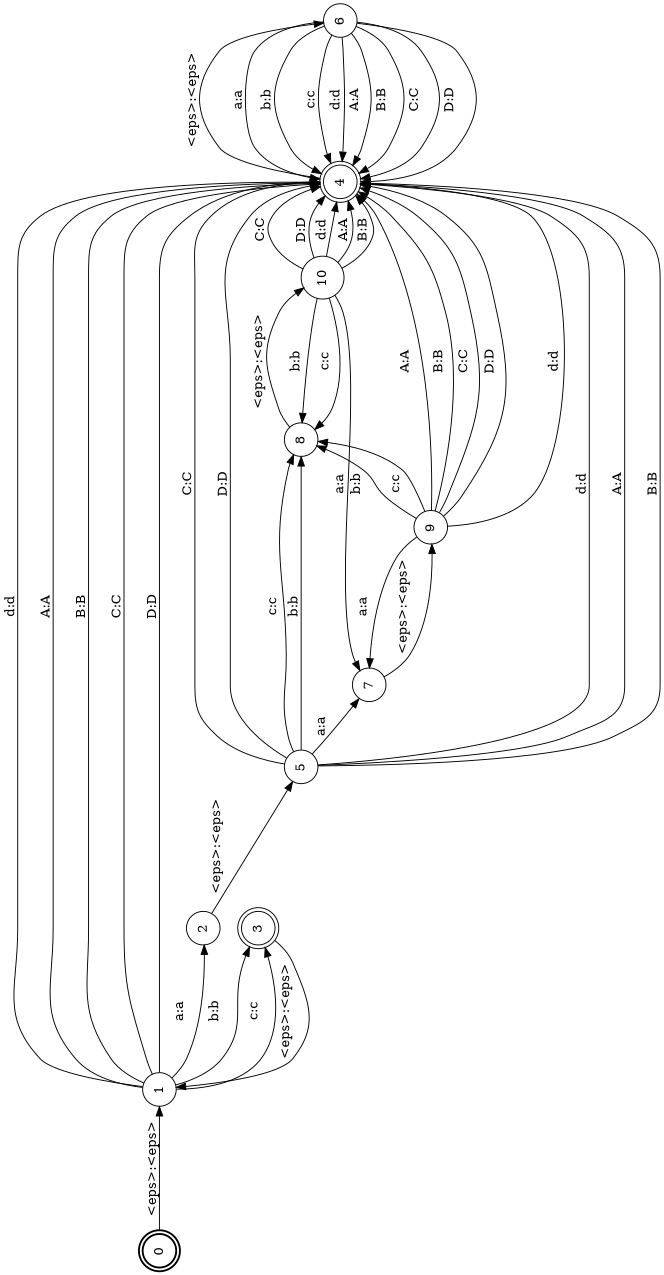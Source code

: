 digraph FST {
rankdir = LR;
size = "8.5,11";
label = "";
center = 1;
orientation = Landscape;
ranksep = "0.4";
nodesep = "0.25";
0 [label = "0", shape = doublecircle, style = bold, fontsize = 14]
	0 -> 1 [label = "<eps>:<eps>", fontsize = 14];
1 [label = "1", shape = circle, style = solid, fontsize = 14]
	1 -> 2 [label = "a:a", fontsize = 14];
	1 -> 3 [label = "b:b", fontsize = 14];
	1 -> 3 [label = "c:c", fontsize = 14];
	1 -> 4 [label = "d:d", fontsize = 14];
	1 -> 4 [label = "A:A", fontsize = 14];
	1 -> 4 [label = "B:B", fontsize = 14];
	1 -> 4 [label = "C:C", fontsize = 14];
	1 -> 4 [label = "D:D", fontsize = 14];
2 [label = "2", shape = circle, style = solid, fontsize = 14]
	2 -> 5 [label = "<eps>:<eps>", fontsize = 14];
3 [label = "3", shape = doublecircle, style = solid, fontsize = 14]
	3 -> 1 [label = "<eps>:<eps>", fontsize = 14];
4 [label = "4", shape = doublecircle, style = solid, fontsize = 14]
	4 -> 6 [label = "<eps>:<eps>", fontsize = 14];
5 [label = "5", shape = circle, style = solid, fontsize = 14]
	5 -> 7 [label = "a:a", fontsize = 14];
	5 -> 8 [label = "b:b", fontsize = 14];
	5 -> 8 [label = "c:c", fontsize = 14];
	5 -> 4 [label = "d:d", fontsize = 14];
	5 -> 4 [label = "A:A", fontsize = 14];
	5 -> 4 [label = "B:B", fontsize = 14];
	5 -> 4 [label = "C:C", fontsize = 14];
	5 -> 4 [label = "D:D", fontsize = 14];
6 [label = "6", shape = circle, style = solid, fontsize = 14]
	6 -> 4 [label = "a:a", fontsize = 14];
	6 -> 4 [label = "b:b", fontsize = 14];
	6 -> 4 [label = "c:c", fontsize = 14];
	6 -> 4 [label = "d:d", fontsize = 14];
	6 -> 4 [label = "A:A", fontsize = 14];
	6 -> 4 [label = "B:B", fontsize = 14];
	6 -> 4 [label = "C:C", fontsize = 14];
	6 -> 4 [label = "D:D", fontsize = 14];
7 [label = "7", shape = circle, style = solid, fontsize = 14]
	7 -> 9 [label = "<eps>:<eps>", fontsize = 14];
8 [label = "8", shape = circle, style = solid, fontsize = 14]
	8 -> 10 [label = "<eps>:<eps>", fontsize = 14];
9 [label = "9", shape = circle, style = solid, fontsize = 14]
	9 -> 7 [label = "a:a", fontsize = 14];
	9 -> 8 [label = "b:b", fontsize = 14];
	9 -> 8 [label = "c:c", fontsize = 14];
	9 -> 4 [label = "d:d", fontsize = 14];
	9 -> 4 [label = "A:A", fontsize = 14];
	9 -> 4 [label = "B:B", fontsize = 14];
	9 -> 4 [label = "C:C", fontsize = 14];
	9 -> 4 [label = "D:D", fontsize = 14];
10 [label = "10", shape = circle, style = solid, fontsize = 14]
	10 -> 7 [label = "a:a", fontsize = 14];
	10 -> 8 [label = "b:b", fontsize = 14];
	10 -> 8 [label = "c:c", fontsize = 14];
	10 -> 4 [label = "d:d", fontsize = 14];
	10 -> 4 [label = "A:A", fontsize = 14];
	10 -> 4 [label = "B:B", fontsize = 14];
	10 -> 4 [label = "C:C", fontsize = 14];
	10 -> 4 [label = "D:D", fontsize = 14];
}
